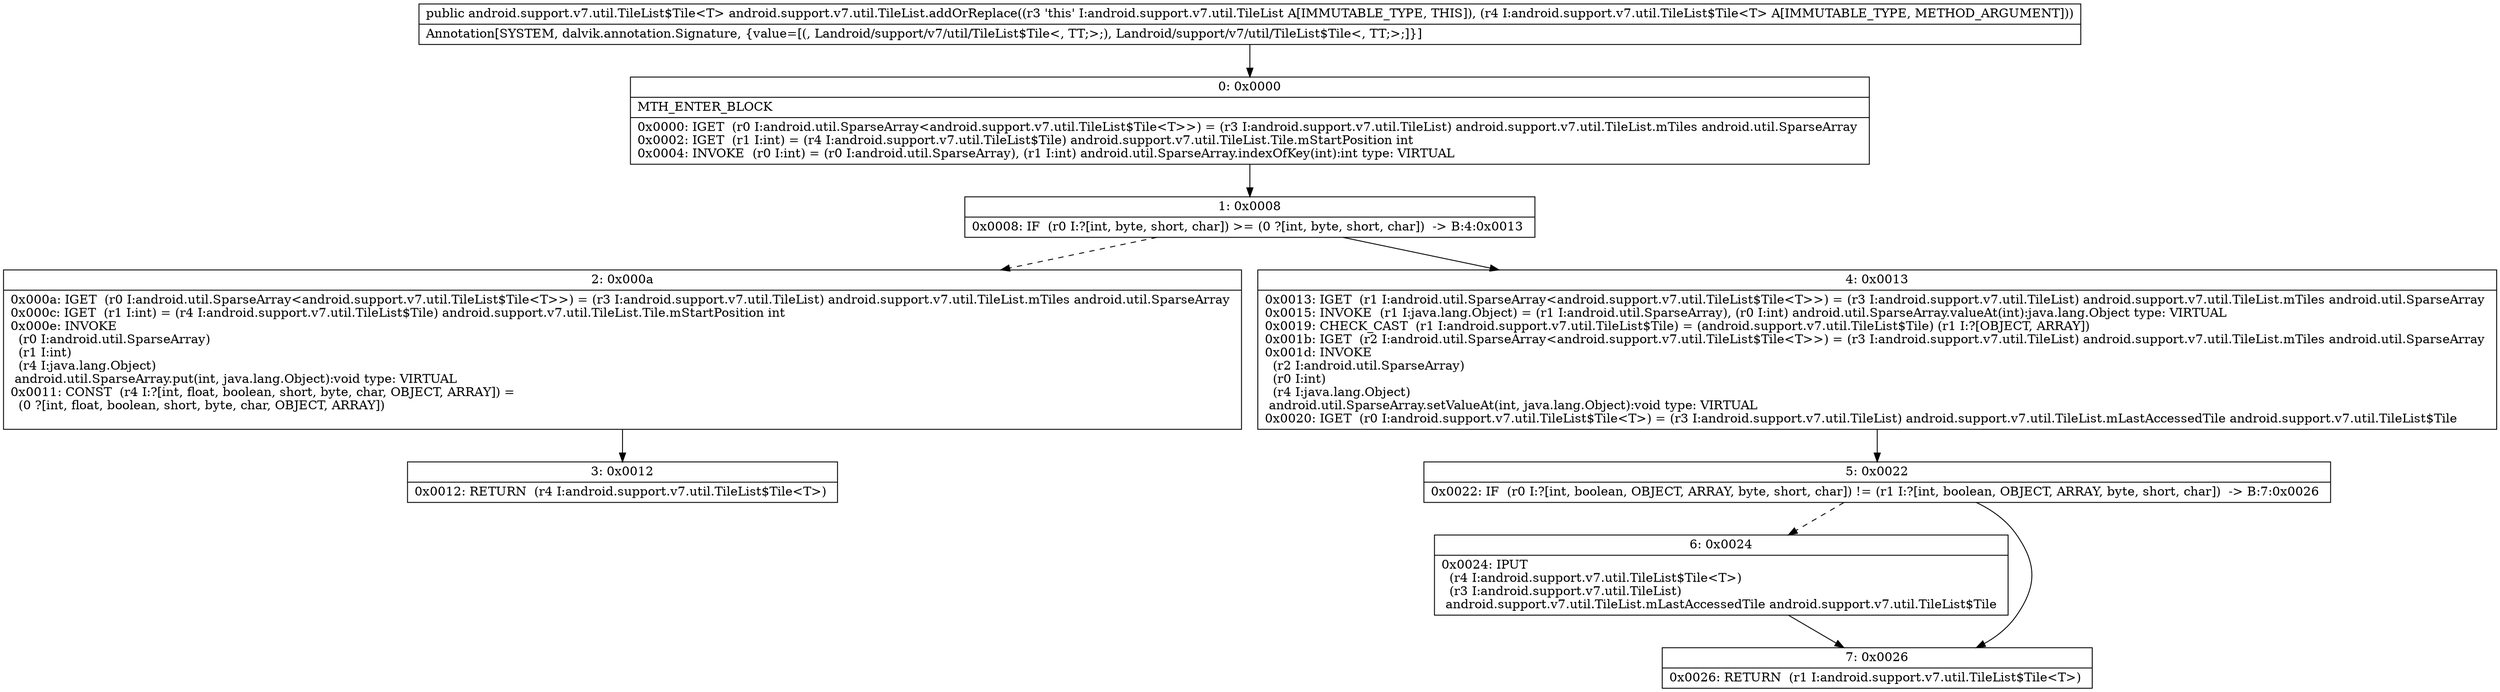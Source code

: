 digraph "CFG forandroid.support.v7.util.TileList.addOrReplace(Landroid\/support\/v7\/util\/TileList$Tile;)Landroid\/support\/v7\/util\/TileList$Tile;" {
Node_0 [shape=record,label="{0\:\ 0x0000|MTH_ENTER_BLOCK\l|0x0000: IGET  (r0 I:android.util.SparseArray\<android.support.v7.util.TileList$Tile\<T\>\>) = (r3 I:android.support.v7.util.TileList) android.support.v7.util.TileList.mTiles android.util.SparseArray \l0x0002: IGET  (r1 I:int) = (r4 I:android.support.v7.util.TileList$Tile) android.support.v7.util.TileList.Tile.mStartPosition int \l0x0004: INVOKE  (r0 I:int) = (r0 I:android.util.SparseArray), (r1 I:int) android.util.SparseArray.indexOfKey(int):int type: VIRTUAL \l}"];
Node_1 [shape=record,label="{1\:\ 0x0008|0x0008: IF  (r0 I:?[int, byte, short, char]) \>= (0 ?[int, byte, short, char])  \-\> B:4:0x0013 \l}"];
Node_2 [shape=record,label="{2\:\ 0x000a|0x000a: IGET  (r0 I:android.util.SparseArray\<android.support.v7.util.TileList$Tile\<T\>\>) = (r3 I:android.support.v7.util.TileList) android.support.v7.util.TileList.mTiles android.util.SparseArray \l0x000c: IGET  (r1 I:int) = (r4 I:android.support.v7.util.TileList$Tile) android.support.v7.util.TileList.Tile.mStartPosition int \l0x000e: INVOKE  \l  (r0 I:android.util.SparseArray)\l  (r1 I:int)\l  (r4 I:java.lang.Object)\l android.util.SparseArray.put(int, java.lang.Object):void type: VIRTUAL \l0x0011: CONST  (r4 I:?[int, float, boolean, short, byte, char, OBJECT, ARRAY]) = \l  (0 ?[int, float, boolean, short, byte, char, OBJECT, ARRAY])\l \l}"];
Node_3 [shape=record,label="{3\:\ 0x0012|0x0012: RETURN  (r4 I:android.support.v7.util.TileList$Tile\<T\>) \l}"];
Node_4 [shape=record,label="{4\:\ 0x0013|0x0013: IGET  (r1 I:android.util.SparseArray\<android.support.v7.util.TileList$Tile\<T\>\>) = (r3 I:android.support.v7.util.TileList) android.support.v7.util.TileList.mTiles android.util.SparseArray \l0x0015: INVOKE  (r1 I:java.lang.Object) = (r1 I:android.util.SparseArray), (r0 I:int) android.util.SparseArray.valueAt(int):java.lang.Object type: VIRTUAL \l0x0019: CHECK_CAST  (r1 I:android.support.v7.util.TileList$Tile) = (android.support.v7.util.TileList$Tile) (r1 I:?[OBJECT, ARRAY]) \l0x001b: IGET  (r2 I:android.util.SparseArray\<android.support.v7.util.TileList$Tile\<T\>\>) = (r3 I:android.support.v7.util.TileList) android.support.v7.util.TileList.mTiles android.util.SparseArray \l0x001d: INVOKE  \l  (r2 I:android.util.SparseArray)\l  (r0 I:int)\l  (r4 I:java.lang.Object)\l android.util.SparseArray.setValueAt(int, java.lang.Object):void type: VIRTUAL \l0x0020: IGET  (r0 I:android.support.v7.util.TileList$Tile\<T\>) = (r3 I:android.support.v7.util.TileList) android.support.v7.util.TileList.mLastAccessedTile android.support.v7.util.TileList$Tile \l}"];
Node_5 [shape=record,label="{5\:\ 0x0022|0x0022: IF  (r0 I:?[int, boolean, OBJECT, ARRAY, byte, short, char]) != (r1 I:?[int, boolean, OBJECT, ARRAY, byte, short, char])  \-\> B:7:0x0026 \l}"];
Node_6 [shape=record,label="{6\:\ 0x0024|0x0024: IPUT  \l  (r4 I:android.support.v7.util.TileList$Tile\<T\>)\l  (r3 I:android.support.v7.util.TileList)\l android.support.v7.util.TileList.mLastAccessedTile android.support.v7.util.TileList$Tile \l}"];
Node_7 [shape=record,label="{7\:\ 0x0026|0x0026: RETURN  (r1 I:android.support.v7.util.TileList$Tile\<T\>) \l}"];
MethodNode[shape=record,label="{public android.support.v7.util.TileList$Tile\<T\> android.support.v7.util.TileList.addOrReplace((r3 'this' I:android.support.v7.util.TileList A[IMMUTABLE_TYPE, THIS]), (r4 I:android.support.v7.util.TileList$Tile\<T\> A[IMMUTABLE_TYPE, METHOD_ARGUMENT]))  | Annotation[SYSTEM, dalvik.annotation.Signature, \{value=[(, Landroid\/support\/v7\/util\/TileList$Tile\<, TT;\>;), Landroid\/support\/v7\/util\/TileList$Tile\<, TT;\>;]\}]\l}"];
MethodNode -> Node_0;
Node_0 -> Node_1;
Node_1 -> Node_2[style=dashed];
Node_1 -> Node_4;
Node_2 -> Node_3;
Node_4 -> Node_5;
Node_5 -> Node_6[style=dashed];
Node_5 -> Node_7;
Node_6 -> Node_7;
}

